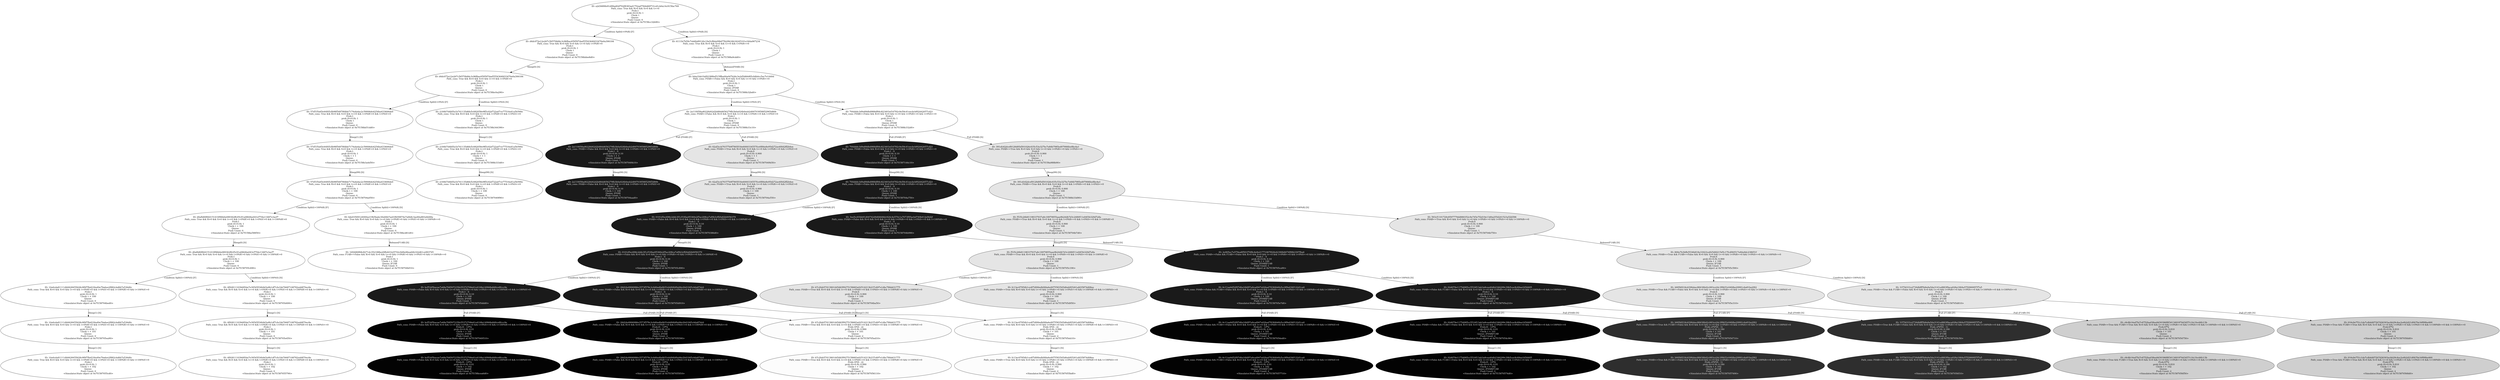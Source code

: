 digraph "./Output/Graphs/./October_01_controled_frequency_S100_R100_tPlus100" {
	<Simulator.State object at 0x7f158cc32b90> [label="ID: a2d3689fe91d99ad02f702f8383ad1752ad7564d69731cd1cb0a14c915fac769
Path_cons: True && R>0 && S>0 && t>=0
Prob:1
prob (S=0.9): 1
Clock: t
Queue: 
Push Count: 0
<Simulator.State object at 0x7f158cc32b90>" fillcolor=gray100 fontcolor=Black style=filled]
	<Simulator.State object at 0x7f158cc32b90> -> <Simulator.State object at 0x7f158bbbe8d0> [label="Condition Split(t+0%R) [F]"]
	<Simulator.State object at 0x7f158cc32b90> -> <Simulator.State object at 0x7f1588a9cdd0> [label="Condition Split(t+0%R) [S]"]
	<Simulator.State object at 0x7f158bbbe8d0> [label="ID: d4dc072e12e267c56570b84c3c96fbac659597dad5554364fd33470e0a306184
Path_cons: True && R>0 && S>0 && t>=0 && t+0%R!=0
Prob:1
prob (S=0.9): 1
Clock: t
Queue: 
Push Count: 0
<Simulator.State object at 0x7f158bbbe8d0>" fillcolor=gray100 fontcolor=Black style=filled]
	<Simulator.State object at 0x7f158bbbe8d0> -> <Simulator.State object at 0x7f158bc0a290> [label="Sleep(0) [S]"]
	<Simulator.State object at 0x7f1588a9cdd0> [label="ID: 6111fe7b59c7eb6fa89120c19a5cf8da09b675b29b34b34245101e344a067234
Path_cons: True && R>0 && S>0 && t>=0 && t+0%R==0
Prob:1
prob (S=0.9): 1
Clock: t
Queue: 
Push Count: 0
<Simulator.State object at 0x7f1588a9cdd0>" fillcolor=gray100 fontcolor=Black style=filled]
	<Simulator.State object at 0x7f1588a9cdd0> -> <Simulator.State object at 0x7f1588b32bd0> [label="Release(F0AB) [S]"]
	<Simulator.State object at 0x7f158bc0a290> [label="ID: d4dc072e12e267c56570b84c3c96fbac659597dad5554364fd33470e0a306184
Path_cons: True && R>0 && S>0 && t>=0 && t+0%R!=0
Prob:1
prob (S=0.9): 1
Clock: t
Queue: 
Push Count: 0
<Simulator.State object at 0x7f158bc0a290>" fillcolor=gray100 fontcolor=Black style=filled]
	<Simulator.State object at 0x7f158bc0a290> -> <Simulator.State object at 0x7f158bb51dd0> [label="Condition Split(t+0%S) [F]"]
	<Simulator.State object at 0x7f158bc0a290> -> <Simulator.State object at 0x7f158b344390> [label="Condition Split(t+0%S) [S]"]
	<Simulator.State object at 0x7f1588b32bd0> [label="ID: feba1fab1faf02388bd515ffba00a047b26c3e2d5d66d85c0db4cc5ec7e1440d
Path_cons: F0AB==False && R>0 && S>0 && t>=0 && t+0%R==0
Prob:1
prob (S=0.9): 1
Clock: t
Queue: |F0AB
Push Count: 0
<Simulator.State object at 0x7f1588b32bd0>" fillcolor=gray100 fontcolor=Black style=filled]
	<Simulator.State object at 0x7f1588b32bd0> -> <Simulator.State object at 0x7f1588b33c10> [label="Condition Split(t+0%S) [F]"]
	<Simulator.State object at 0x7f1588b32bd0> -> <Simulator.State object at 0x7f1588b332d0> [label="Condition Split(t+0%S) [S]"]
	<Simulator.State object at 0x7f158bb51dd0> [label="ID: 57d535a65e44f45cfb98f54878fdbb7174afa4ac2c59006de4254ba433606de0
Path_cons: True && R>0 && S>0 && t>=0 && t+0%R!=0 && t+0%S!=0
Prob:1
prob (S=0.9): 1
Clock: t
Queue: 
Push Count: 0
<Simulator.State object at 0x7f158bb51dd0>" fillcolor=gray100 fontcolor=Black style=filled]
	<Simulator.State object at 0x7f158bb51dd0> -> <Simulator.State object at 0x7f158b3a4d50> [label="Sleep(1) [S]"]
	<Simulator.State object at 0x7f158b344390> [label="ID: 2184b7d4fd5a1b741135d6fe5c082058e9ff3c02d722a07ce77516a41a5b590e
Path_cons: True && R>0 && S>0 && t>=0 && t+0%R!=0 && t+0%S==0
Prob:1
prob (S=0.9): 1
Clock: t
Queue: 
Push Count: 0
<Simulator.State object at 0x7f158b344390>" fillcolor=gray100 fontcolor=Black style=filled]
	<Simulator.State object at 0x7f158b344390> -> <Simulator.State object at 0x7f1588b333d0> [label="Sleep(1) [S]"]
	<Simulator.State object at 0x7f1588b33c10> [label="ID: 2a110058ad6228d42d2b88dd656279fb3b0a024b0eeb2d00703858852965d80b
Path_cons: F0AB==False && R>0 && S>0 && t>=0 && t+0%R==0 && t+0%S!=0
Prob:1
prob (S=0.9): 1
Clock: t
Queue: |F0AB
Push Count: 0
<Simulator.State object at 0x7f1588b33c10>" fillcolor=gray100 fontcolor=Black style=filled]
	<Simulator.State object at 0x7f1588b33c10> -> <Simulator.State object at 0x7f1587049b10> [label="Pull (F0AB) [F]"]
	<Simulator.State object at 0x7f1588b33c10> -> <Simulator.State object at 0x7f1587049b50> [label="Pull (F0AB) [S]"]
	<Simulator.State object at 0x7f1588b332d0> [label="ID: 764dddc3d9a89dbd988df84c823403ef16782c9e59c41eecbcbf02442657cd21
Path_cons: F0AB==False && R>0 && S>0 && t>=0 && t+0%R==0 && t+0%S==0
Prob:1
prob (S=0.9): 1
Clock: t
Queue: |F0AB
Push Count: 0
<Simulator.State object at 0x7f1588b332d0>" fillcolor=gray100 fontcolor=Black style=filled]
	<Simulator.State object at 0x7f1588b332d0> -> <Simulator.State object at 0x7f1587144c10> [label="Pull (F0AB) [F]"]
	<Simulator.State object at 0x7f1588b332d0> -> <Simulator.State object at 0x7f158a988b90> [label="Pull (F0AB) [S]"]
	<Simulator.State object at 0x7f158b3a4d50> [label="ID: 57d535a65e44f45cfb98f54878fdbb7174afa4ac2c59006de4254ba433606de0
Path_cons: True && R>0 && S>0 && t>=0 && t+0%R!=0 && t+0%S!=0
Prob:1
prob (S=0.9): 1
Clock: t + 1
Queue: 
Push Count: 0
<Simulator.State object at 0x7f158b3a4d50>" fillcolor=gray100 fontcolor=Black style=filled]
	<Simulator.State object at 0x7f158b3a4d50> -> <Simulator.State object at 0x7f158704a050> [label="Sleep(99) [S]"]
	<Simulator.State object at 0x7f1588b333d0> [label="ID: 2184b7d4fd5a1b741135d6fe5c082058e9ff3c02d722a07ce77516a41a5b590e
Path_cons: True && R>0 && S>0 && t>=0 && t+0%R!=0 && t+0%S==0
Prob:1
prob (S=0.9): 1
Clock: t + 1
Queue: 
Push Count: 0
<Simulator.State object at 0x7f1588b333d0>" fillcolor=gray100 fontcolor=Black style=filled]
	<Simulator.State object at 0x7f1588b333d0> -> <Simulator.State object at 0x7f1587049f90> [label="Sleep(99) [S]"]
	<Simulator.State object at 0x7f1587049b10> [label="ID: 2a110058ad6228d42d2b88dd656279fb3b0a024b0eeb2d00703858852965d80b
Path_cons: F0AB==False && R>0 && S>0 && t>=0 && t+0%R==0 && t+0%S!=0
Prob:1 - S
prob (S=0.9): 0.10
Clock: t + 1
Queue: |F0AB
Push Count: 1
<Simulator.State object at 0x7f1587049b10>" fillcolor=gray10 fontcolor=white style=filled]
	<Simulator.State object at 0x7f1587049b10> -> <Simulator.State object at 0x7f158704aad0> [label="Sleep(99) [S]"]
	<Simulator.State object at 0x7f1587049b50> [label="ID: 62af3ccb76377b9f7805f18e6000334557fce0f84e8e95d272ae4f442ff2b4ee
Path_cons: F0AB==True && R>0 && S>0 && t>=0 && t+0%R==0 && t+0%S!=0
Prob:S
prob (S=0.9): 0.900
Clock: t + 1
Queue: 
Push Count: 1
<Simulator.State object at 0x7f1587049b50>" fillcolor=gray90 fontcolor=Black style=filled]
	<Simulator.State object at 0x7f1587049b50> -> <Simulator.State object at 0x7f158704a550> [label="Sleep(99) [S]"]
	<Simulator.State object at 0x7f1587144c10> [label="ID: 764dddc3d9a89dbd988df84c823403ef16782c9e59c41eecbcbf02442657cd21
Path_cons: F0AB==False && R>0 && S>0 && t>=0 && t+0%R==0 && t+0%S==0
Prob:1 - S
prob (S=0.9): 0.10
Clock: t + 1
Queue: |F0AB
Push Count: 1
<Simulator.State object at 0x7f1587144c10>" fillcolor=gray10 fontcolor=white style=filled]
	<Simulator.State object at 0x7f1587144c10> -> <Simulator.State object at 0x7f158704a750> [label="Sleep(99) [S]"]
	<Simulator.State object at 0x7f158a988b90> [label="ID: 391efc62dcef9128d95d501026c035c53e327bc7e84b7985ed07906fee8bc4a1
Path_cons: F0AB==True && R>0 && S>0 && t>=0 && t+0%R==0 && t+0%S==0
Prob:S
prob (S=0.9): 0.900
Clock: t + 1
Queue: 
Push Count: 1
<Simulator.State object at 0x7f158a988b90>" fillcolor=gray90 fontcolor=Black style=filled]
	<Simulator.State object at 0x7f158a988b90> -> <Simulator.State object at 0x7f1588b33d90> [label="Sleep(99) [S]"]
	<Simulator.State object at 0x7f158704a050> [label="ID: 57d535a65e44f45cfb98f54878fdbb7174afa4ac2c59006de4254ba433606de0
Path_cons: True && R>0 && S>0 && t>=0 && t+0%R!=0 && t+0%S!=0
Prob:1
prob (S=0.9): 1
Clock: t + 100
Queue: 
Push Count: 0
<Simulator.State object at 0x7f158704a050>" fillcolor=gray100 fontcolor=Black style=filled]
	<Simulator.State object at 0x7f158704a050> -> <Simulator.State object at 0x7f158be58850> [label="Condition Split(t+100%R) [F]"]
	<Simulator.State object at 0x7f158704a050> -> <Simulator.State object at 0x7f158bcd61d0> [label="Condition Split(t+100%R) [S]"]
	<Simulator.State object at 0x7f1587049f90> [label="ID: 2184b7d4fd5a1b741135d6fe5c082058e9ff3c02d722a07ce77516a41a5b590e
Path_cons: True && R>0 && S>0 && t>=0 && t+0%R!=0 && t+0%S==0
Prob:1
prob (S=0.9): 1
Clock: t + 100
Queue: 
Push Count: 0
<Simulator.State object at 0x7f1587049f90>" fillcolor=gray100 fontcolor=Black style=filled]
	<Simulator.State object at 0x7f158704aad0> [label="ID: 2a110058ad6228d42d2b88dd656279fb3b0a024b0eeb2d00703858852965d80b
Path_cons: F0AB==False && R>0 && S>0 && t>=0 && t+0%R==0 && t+0%S!=0
Prob:1 - S
prob (S=0.9): 0.10
Clock: t + 100
Queue: |F0AB
Push Count: 1
<Simulator.State object at 0x7f158704aad0>" fillcolor=gray10 fontcolor=white style=filled]
	<Simulator.State object at 0x7f158704a550> [label="ID: 62af3ccb76377b9f7805f18e6000334557fce0f84e8e95d272ae4f442ff2b4ee
Path_cons: F0AB==True && R>0 && S>0 && t>=0 && t+0%R==0 && t+0%S!=0
Prob:S
prob (S=0.9): 0.900
Clock: t + 100
Queue: 
Push Count: 1
<Simulator.State object at 0x7f158704a550>" fillcolor=gray90 fontcolor=Black style=filled]
	<Simulator.State object at 0x7f158704a750> [label="ID: 764dddc3d9a89dbd988df84c823403ef16782c9e59c41eecbcbf02442657cd21
Path_cons: F0AB==False && R>0 && S>0 && t>=0 && t+0%R==0 && t+0%S==0
Prob:1 - S
prob (S=0.9): 0.10
Clock: t + 100
Queue: |F0AB
Push Count: 1
<Simulator.State object at 0x7f158704a750>" fillcolor=gray10 fontcolor=white style=filled]
	<Simulator.State object at 0x7f158704a750> -> <Simulator.State object at 0x7f15870386d0> [label="Condition Split(t+100%R) [F]"]
	<Simulator.State object at 0x7f158704a750> -> <Simulator.State object at 0x7f158704b990> [label="Condition Split(t+100%R) [S]"]
	<Simulator.State object at 0x7f1588b33d90> [label="ID: 391efc62dcef9128d95d501026c035c53e327bc7e84b7985ed07906fee8bc4a1
Path_cons: F0AB==True && R>0 && S>0 && t>=0 && t+0%R==0 && t+0%S==0
Prob:S
prob (S=0.9): 0.900
Clock: t + 100
Queue: 
Push Count: 1
<Simulator.State object at 0x7f1588b33d90>" fillcolor=gray90 fontcolor=Black style=filled]
	<Simulator.State object at 0x7f1588b33d90> -> <Simulator.State object at 0x7f158704b7d0> [label="Condition Split(t+100%R) [F]"]
	<Simulator.State object at 0x7f1588b33d90> -> <Simulator.State object at 0x7f158704b750> [label="Condition Split(t+100%R) [S]"]
	<Simulator.State object at 0x7f158be58850> [label="ID: d0afb80f844151410f96b0e089362ffc05c91a0864be043cf754e13487e3acf7
Path_cons: True && R>0 && S>0 && t>=0 && t+0%R!=0 && t+0%S!=0 && t+100%R!=0
Prob:1
prob (S=0.9): 1
Clock: t + 100
Queue: 
Push Count: 0
<Simulator.State object at 0x7f158be58850>" fillcolor=gray100 fontcolor=Black style=filled]
	<Simulator.State object at 0x7f158be58850> -> <Simulator.State object at 0x7f158705c490> [label="Sleep(0) [S]"]
	<Simulator.State object at 0x7f158bcd61d0> [label="ID: 6de03509124000a219b5babc30e84b7ae03fb59874e7a6b8c3ae84a883e8d48a
Path_cons: True && R>0 && S>0 && t>=0 && t+0%R!=0 && t+0%S!=0 && t+100%R==0
Prob:1
prob (S=0.9): 1
Clock: t + 100
Queue: 
Push Count: 0
<Simulator.State object at 0x7f158bcd61d0>" fillcolor=gray100 fontcolor=Black style=filled]
	<Simulator.State object at 0x7f158bcd61d0> -> <Simulator.State object at 0x7f158704bf10> [label="Release(F1AB) [S]"]
	<Simulator.State object at 0x7f15870386d0> [label="ID: 0101d5ec696c2ddc3f1cf10fae95360e2f5ac208ca7af0b3cff2fa82b0056379
Path_cons: F0AB==False && R>0 && S>0 && t>=0 && t+0%R==0 && t+0%S==0 && t+100%R!=0
Prob:1 - S
prob (S=0.9): 0.10
Clock: t + 100
Queue: |F0AB
Push Count: 1
<Simulator.State object at 0x7f15870386d0>" fillcolor=gray10 fontcolor=white style=filled]
	<Simulator.State object at 0x7f15870386d0> -> <Simulator.State object at 0x7f158705c890> [label="Sleep(0) [S]"]
	<Simulator.State object at 0x7f158704b990> [label="ID: 3ea5cc83bb91d04742d9dfd648dc924c4e570c1a7673f95acbd740b412ef4d2f
Path_cons: F0AB==False && R>0 && S>0 && t>=0 && t+0%R==0 && t+0%S==0 && t+100%R==0
Prob:1 - S
prob (S=0.9): 0.10
Clock: t + 100
Queue: |F0AB
Push Count: 1
<Simulator.State object at 0x7f158704b990>" fillcolor=gray10 fontcolor=white style=filled]
	<Simulator.State object at 0x7f158704b990> -> <Simulator.State object at 0x7f158705ca90> [label="Release(F1AB) [S]"]
	<Simulator.State object at 0x7f158704b7d0> [label="ID: f535c26b81198337937a8c18979855aae9b24db7d3c2480f11e04f3b329d7e8a
Path_cons: F0AB==True && R>0 && S>0 && t>=0 && t+0%R==0 && t+0%S==0 && t+100%R!=0
Prob:S
prob (S=0.9): 0.900
Clock: t + 100
Queue: 
Push Count: 1
<Simulator.State object at 0x7f158704b7d0>" fillcolor=gray90 fontcolor=Black style=filled]
	<Simulator.State object at 0x7f158704b7d0> -> <Simulator.State object at 0x7f158705c190> [label="Sleep(0) [S]"]
	<Simulator.State object at 0x7f158704b750> [label="ID: 593cf1101729c8597779dd880352c9e745e7f2d19e13d0a255d241523a52b596
Path_cons: F0AB==True && R>0 && S>0 && t>=0 && t+0%R==0 && t+0%S==0 && t+100%R==0
Prob:S
prob (S=0.9): 0.900
Clock: t + 100
Queue: 
Push Count: 1
<Simulator.State object at 0x7f158704b750>" fillcolor=gray90 fontcolor=Black style=filled]
	<Simulator.State object at 0x7f158704b750> -> <Simulator.State object at 0x7f158705c590> [label="Release(F1AB) [S]"]
	<Simulator.State object at 0x7f158705c490> [label="ID: d0afb80f844151410f96b0e089362ffc05c91a0864be043cf754e13487e3acf7
Path_cons: True && R>0 && S>0 && t>=0 && t+0%R!=0 && t+0%S!=0 && t+100%R!=0
Prob:1
prob (S=0.9): 1
Clock: t + 100
Queue: 
Push Count: 0
<Simulator.State object at 0x7f158705c490>" fillcolor=gray100 fontcolor=Black style=filled]
	<Simulator.State object at 0x7f158705c490> -> <Simulator.State object at 0x7f158704bed0> [label="Condition Split(t+100%S) [F]"]
	<Simulator.State object at 0x7f158705c490> -> <Simulator.State object at 0x7f158705d490> [label="Condition Split(t+100%S) [S]"]
	<Simulator.State object at 0x7f158704bf10> [label="ID: 16f2680f68c8271dc352188be29fb441b25742c9d9e96ea64b162d61ce993745
Path_cons: F1AB==False && R>0 && S>0 && t>=0 && t+0%R!=0 && t+0%S!=0 && t+100%R==0
Prob:1
prob (S=0.9): 1
Clock: t + 100
Queue: |F1AB
Push Count: 0
<Simulator.State object at 0x7f158704bf10>" fillcolor=gray100 fontcolor=Black style=filled]
	<Simulator.State object at 0x7f158705c890> [label="ID: 0101d5ec696c2ddc3f1cf10fae95360e2f5ac208ca7af0b3cff2fa82b0056379
Path_cons: F0AB==False && R>0 && S>0 && t>=0 && t+0%R==0 && t+0%S==0 && t+100%R!=0
Prob:1 - S
prob (S=0.9): 0.10
Clock: t + 100
Queue: |F0AB
Push Count: 1
<Simulator.State object at 0x7f158705c890>" fillcolor=gray10 fontcolor=white style=filled]
	<Simulator.State object at 0x7f158705c890> -> <Simulator.State object at 0x7f158705ddd0> [label="Condition Split(t+100%S) [F]"]
	<Simulator.State object at 0x7f158705c890> -> <Simulator.State object at 0x7f158705d910> [label="Condition Split(t+100%S) [S]"]
	<Simulator.State object at 0x7f158705ca90> [label="ID: 2e905ec7a579ea8f591f70f8c4e9e21771067f02fe42390b8474f99b3307fba6
Path_cons: F0AB==False && F1AB==False && R>0 && S>0 && t>=0 && t+0%R==0 && t+0%S==0 && t+100%R==0
Prob:1 - S
prob (S=0.9): 0.10
Clock: t + 100
Queue: |F0AB|F1AB
Push Count: 1
<Simulator.State object at 0x7f158705ca90>" fillcolor=gray10 fontcolor=white style=filled]
	<Simulator.State object at 0x7f158705ca90> -> <Simulator.State object at 0x7f158705e7d0> [label="Condition Split(t+100%S) [F]"]
	<Simulator.State object at 0x7f158705ca90> -> <Simulator.State object at 0x7f158705e210> [label="Condition Split(t+100%S) [S]"]
	<Simulator.State object at 0x7f158705c190> [label="ID: f535c26b81198337937a8c18979855aae9b24db7d3c2480f11e04f3b329d7e8a
Path_cons: F0AB==True && R>0 && S>0 && t>=0 && t+0%R==0 && t+0%S==0 && t+100%R!=0
Prob:S
prob (S=0.9): 0.900
Clock: t + 100
Queue: 
Push Count: 1
<Simulator.State object at 0x7f158705c190>" fillcolor=gray90 fontcolor=Black style=filled]
	<Simulator.State object at 0x7f158705c190> -> <Simulator.State object at 0x7f158704ba50> [label="Condition Split(t+100%S) [F]"]
	<Simulator.State object at 0x7f158705c190> -> <Simulator.State object at 0x7f158705d950> [label="Condition Split(t+100%S) [S]"]
	<Simulator.State object at 0x7f158705c590> [label="ID: 800e7b3bffe5536b818e33023ce825dfd215d5c17fcdf40517e84a9dc238651f
Path_cons: F0AB==True && F1AB==False && R>0 && S>0 && t>=0 && t+0%R==0 && t+0%S==0 && t+100%R==0
Prob:S
prob (S=0.9): 0.900
Clock: t + 100
Queue: |F1AB
Push Count: 1
<Simulator.State object at 0x7f158705c590>" fillcolor=gray90 fontcolor=Black style=filled]
	<Simulator.State object at 0x7f158705c590> -> <Simulator.State object at 0x7f158705e310> [label="Condition Split(t+100%S) [F]"]
	<Simulator.State object at 0x7f158705c590> -> <Simulator.State object at 0x7f158705d810> [label="Condition Split(t+100%S) [S]"]
	<Simulator.State object at 0x7f158704bed0> [label="ID: 10a0cda81111db9428455628c9f0f7fbd230a49a79a6ee2f882cbd6b7a536d0c
Path_cons: True && R>0 && S>0 && t>=0 && t+0%R!=0 && t+0%S!=0 && t+100%R!=0 && t+100%S!=0
Prob:1
prob (S=0.9): 1
Clock: t + 100
Queue: 
Push Count: 0
<Simulator.State object at 0x7f158704bed0>" fillcolor=gray100 fontcolor=Black style=filled]
	<Simulator.State object at 0x7f158704bed0> -> <Simulator.State object at 0x7f158705ea90> [label="Sleep(1) [S]"]
	<Simulator.State object at 0x7f158705d490> [label="ID: 4f928111039d95da7e39545f34b9d3e8b1df7cfa1bb76687108782edd870ec8e
Path_cons: True && R>0 && S>0 && t>=0 && t+0%R!=0 && t+0%S!=0 && t+100%R!=0 && t+100%S==0
Prob:1
prob (S=0.9): 1
Clock: t + 100
Queue: 
Push Count: 0
<Simulator.State object at 0x7f158705d490>" fillcolor=gray100 fontcolor=Black style=filled]
	<Simulator.State object at 0x7f158705d490> -> <Simulator.State object at 0x7f158705e450> [label="Sleep(1) [S]"]
	<Simulator.State object at 0x7f158705ddd0> [label="ID: bcf53d5bacae7a68a768507235fe55372708e61e4108a14f468a8d0ce8fccc9e
Path_cons: F0AB==False && R>0 && S>0 && t>=0 && t+0%R==0 && t+0%S==0 && t+100%R!=0 && t+100%S!=0
Prob:1 - S
prob (S=0.9): 0.10
Clock: t + 100
Queue: |F0AB
Push Count: 1
<Simulator.State object at 0x7f158705ddd0>" fillcolor=gray10 fontcolor=white style=filled]
	<Simulator.State object at 0x7f158705ddd0> -> <Simulator.State object at 0x7f1587049510> [label="Pull (F0AB) [F]"]
	<Simulator.State object at 0x7f158705ddd0> -> <Simulator.State object at 0x7f158705ed10> [label="Pull (F0AB) [S]"]
	<Simulator.State object at 0x7f158705d910> [label="ID: 28d24a9906986e3573f578c3c0d0adfa0b53c6d94bf0a94e2b41045c4da87dc6
Path_cons: F0AB==False && R>0 && S>0 && t>=0 && t+0%R==0 && t+0%S==0 && t+100%R!=0 && t+100%S==0
Prob:1 - S
prob (S=0.9): 0.10
Clock: t + 100
Queue: |F0AB
Push Count: 1
<Simulator.State object at 0x7f158705d910>" fillcolor=gray10 fontcolor=white style=filled]
	<Simulator.State object at 0x7f158705d910> -> <Simulator.State object at 0x7f158705f390> [label="Pull (F0AB) [F]"]
	<Simulator.State object at 0x7f158705d910> -> <Simulator.State object at 0x7f158705eb10> [label="Pull (F0AB) [S]"]
	<Simulator.State object at 0x7f158705e7d0> [label="ID: 6c11aa0d52f97d0a16bf97a9cad947e02bad78384b6fa5cc9f9a036f122d1ca0
Path_cons: F0AB==False && F1AB==False && R>0 && S>0 && t>=0 && t+0%R==0 && t+0%S==0 && t+100%R==0 && t+100%S!=0
Prob:1 - S
prob (S=0.9): 0.10
Clock: t + 100
Queue: |F0AB|F1AB
Push Count: 1
<Simulator.State object at 0x7f158705e7d0>" fillcolor=gray10 fontcolor=white style=filled]
	<Simulator.State object at 0x7f158705e7d0> -> <Simulator.State object at 0x7f1587054ed0> [label="Pull (F0AB) [F]"]
	<Simulator.State object at 0x7f158705e7d0> -> <Simulator.State object at 0x7f1587054710> [label="Pull (F0AB) [S]"]
	<Simulator.State object at 0x7f158705e210> [label="ID: 02d079e1175d085cc5516f13ab3a8cea40db2346299c39b5cac8c69aa1654405
Path_cons: F0AB==False && F1AB==False && R>0 && S>0 && t>=0 && t+0%R==0 && t+0%S==0 && t+100%R==0 && t+100%S==0
Prob:1 - S
prob (S=0.9): 0.10
Clock: t + 100
Queue: |F0AB|F1AB
Push Count: 1
<Simulator.State object at 0x7f158705e210>" fillcolor=gray10 fontcolor=white style=filled]
	<Simulator.State object at 0x7f158705e210> -> <Simulator.State object at 0x7f1587054c90> [label="Pull (F0AB) [F]"]
	<Simulator.State object at 0x7f158705e210> -> <Simulator.State object at 0x7f158705fc50> [label="Pull (F0AB) [S]"]
	<Simulator.State object at 0x7f158704ba50> [label="ID: b7c2feb57413901445db5f9275158683e02514213b237c697e1dbc78bb631775
Path_cons: F0AB==True && R>0 && S>0 && t>=0 && t+0%R==0 && t+0%S==0 && t+100%R!=0 && t+100%S!=0
Prob:S
prob (S=0.9): 0.900
Clock: t + 100
Queue: 
Push Count: 1
<Simulator.State object at 0x7f158704ba50>" fillcolor=gray90 fontcolor=Black style=filled]
	<Simulator.State object at 0x7f158704ba50> -> <Simulator.State object at 0x7f158705ed10> [label="Sleep(1) [S]"]
	<Simulator.State object at 0x7f158705d950> [label="ID: fc13ec07954b1ce4f7d0fdedbf48a6e4975583545d6abf45261afd35874d08ee
Path_cons: F0AB==True && R>0 && S>0 && t>=0 && t+0%R==0 && t+0%S==0 && t+100%R!=0 && t+100%S==0
Prob:S
prob (S=0.9): 0.900
Clock: t + 100
Queue: 
Push Count: 1
<Simulator.State object at 0x7f158705d950>" fillcolor=gray90 fontcolor=Black style=filled]
	<Simulator.State object at 0x7f158705d950> -> <Simulator.State object at 0x7f158705eb10> [label="Sleep(1) [S]"]
	<Simulator.State object at 0x7f158705e310> [label="ID: 26956f234c639fabec88438b42c083ce24c3f9b53c04fdbe29991c6a81ba2f42
Path_cons: F0AB==True && F1AB==False && R>0 && S>0 && t>=0 && t+0%R==0 && t+0%S==0 && t+100%R==0 && t+100%S!=0
Prob:S
prob (S=0.9): 0.900
Clock: t + 100
Queue: |F1AB
Push Count: 1
<Simulator.State object at 0x7f158705e310>" fillcolor=gray90 fontcolor=Black style=filled]
	<Simulator.State object at 0x7f158705e310> -> <Simulator.State object at 0x7f1587054710> [label="Pull (F1AB) [F]"]
	<Simulator.State object at 0x7f158705e310> -> <Simulator.State object at 0x7f1587054750> [label="Pull (F1AB) [S]"]
	<Simulator.State object at 0x7f158705d810> [label="ID: 33754331e2730dbfff5b8a9a5da3141ed883f9aca028a1904a57f2900957f7a5
Path_cons: F0AB==True && F1AB==False && R>0 && S>0 && t>=0 && t+0%R==0 && t+0%S==0 && t+100%R==0 && t+100%S==0
Prob:S
prob (S=0.9): 0.900
Clock: t + 100
Queue: |F1AB
Push Count: 1
<Simulator.State object at 0x7f158705d810>" fillcolor=gray90 fontcolor=Black style=filled]
	<Simulator.State object at 0x7f158705d810> -> <Simulator.State object at 0x7f158705fc50> [label="Pull (F1AB) [F]"]
	<Simulator.State object at 0x7f158705d810> -> <Simulator.State object at 0x7f158705fdd0> [label="Pull (F1AB) [S]"]
	<Simulator.State object at 0x7f158705ea90> [label="ID: 10a0cda81111db9428455628c9f0f7fbd230a49a79a6ee2f882cbd6b7a536d0c
Path_cons: True && R>0 && S>0 && t>=0 && t+0%R!=0 && t+0%S!=0 && t+100%R!=0 && t+100%S!=0
Prob:1
prob (S=0.9): 1
Clock: t + 101
Queue: 
Push Count: 0
<Simulator.State object at 0x7f158705ea90>" fillcolor=gray100 fontcolor=Black style=filled]
	<Simulator.State object at 0x7f158705ea90> -> <Simulator.State object at 0x7f1587055cd0> [label="Sleep(1) [S]"]
	<Simulator.State object at 0x7f158705e450> [label="ID: 4f928111039d95da7e39545f34b9d3e8b1df7cfa1bb76687108782edd870ec8e
Path_cons: True && R>0 && S>0 && t>=0 && t+0%R!=0 && t+0%S!=0 && t+100%R!=0 && t+100%S==0
Prob:1
prob (S=0.9): 1
Clock: t + 101
Queue: 
Push Count: 0
<Simulator.State object at 0x7f158705e450>" fillcolor=gray100 fontcolor=Black style=filled]
	<Simulator.State object at 0x7f158705e450> -> <Simulator.State object at 0x7f1587055790> [label="Sleep(1) [S]"]
	<Simulator.State object at 0x7f1587049510> [label="ID: bcf53d5bacae7a68a768507235fe55372708e61e4108a14f468a8d0ce8fccc9e
Path_cons: F0AB==False && R>0 && S>0 && t>=0 && t+0%R==0 && t+0%S==0 && t+100%R!=0 && t+100%S!=0
Prob:(S - 1)**2
prob (S=0.9): 0.01
Clock: t + 101
Queue: |F0AB
Push Count: 2
<Simulator.State object at 0x7f1587049510>" fillcolor=gray1 fontcolor=white style=filled]
	<Simulator.State object at 0x7f1587049510> -> <Simulator.State object at 0x7f158bcea6d0> [label="Sleep(1) [S]"]
	<Simulator.State object at 0x7f158705ed10> [label="ID: b7c2feb57413901445db5f9275158683e02514213b237c697e1dbc78bb631775
Path_cons: F0AB==True && R>0 && S>0 && t>=0 && t+0%R==0 && t+0%S==0 && t+100%R!=0 && t+100%S!=0
Prob:-S*(S - 2)
prob (S=0.9): 0.990
Clock: t + 101
Queue: 
Push Count: 2
<Simulator.State object at 0x7f158705ed10>" fillcolor=gray99 fontcolor=Black style=filled]
	<Simulator.State object at 0x7f158705ed10> -> <Simulator.State object at 0x7f1587056110> [label="Sleep(1) [S]"]
	<Simulator.State object at 0x7f158705f390> [label="ID: 28d24a9906986e3573f578c3c0d0adfa0b53c6d94bf0a94e2b41045c4da87dc6
Path_cons: F0AB==False && R>0 && S>0 && t>=0 && t+0%R==0 && t+0%S==0 && t+100%R!=0 && t+100%S==0
Prob:(S - 1)**2
prob (S=0.9): 0.01
Clock: t + 101
Queue: |F0AB
Push Count: 2
<Simulator.State object at 0x7f158705f390>" fillcolor=gray1 fontcolor=white style=filled]
	<Simulator.State object at 0x7f158705f390> -> <Simulator.State object at 0x7f1587055f10> [label="Sleep(1) [S]"]
	<Simulator.State object at 0x7f158705eb10> [label="ID: fc13ec07954b1ce4f7d0fdedbf48a6e4975583545d6abf45261afd35874d08ee
Path_cons: F0AB==True && R>0 && S>0 && t>=0 && t+0%R==0 && t+0%S==0 && t+100%R!=0 && t+100%S==0
Prob:-S*(S - 2)
prob (S=0.9): 0.990
Clock: t + 101
Queue: 
Push Count: 2
<Simulator.State object at 0x7f158705eb10>" fillcolor=gray99 fontcolor=Black style=filled]
	<Simulator.State object at 0x7f158705eb10> -> <Simulator.State object at 0x7f1587055bd0> [label="Sleep(1) [S]"]
	<Simulator.State object at 0x7f1587054ed0> [label="ID: 6c11aa0d52f97d0a16bf97a9cad947e02bad78384b6fa5cc9f9a036f122d1ca0
Path_cons: F0AB==False && F1AB==False && R>0 && S>0 && t>=0 && t+0%R==0 && t+0%S==0 && t+100%R==0 && t+100%S!=0
Prob:(S - 1)**2
prob (S=0.9): 0.01
Clock: t + 101
Queue: |F0AB|F1AB
Push Count: 2
<Simulator.State object at 0x7f1587054ed0>" fillcolor=gray1 fontcolor=white style=filled]
	<Simulator.State object at 0x7f1587054ed0> -> <Simulator.State object at 0x7f1587057710> [label="Sleep(1) [S]"]
	<Simulator.State object at 0x7f1587054710> [label="ID: 26956f234c639fabec88438b42c083ce24c3f9b53c04fdbe29991c6a81ba2f42
Path_cons: F0AB==True && F1AB==False && R>0 && S>0 && t>=0 && t+0%R==0 && t+0%S==0 && t+100%R==0 && t+100%S!=0
Prob:-2*S*(S - 1)
prob (S=0.9): 0.180
Clock: t + 101
Queue: |F1AB
Push Count: 2
<Simulator.State object at 0x7f1587054710>" fillcolor=gray18 fontcolor=white style=filled]
	<Simulator.State object at 0x7f1587054710> -> <Simulator.State object at 0x7f1587057490> [label="Sleep(1) [S]"]
	<Simulator.State object at 0x7f1587054c90> [label="ID: 02d079e1175d085cc5516f13ab3a8cea40db2346299c39b5cac8c69aa1654405
Path_cons: F0AB==False && F1AB==False && R>0 && S>0 && t>=0 && t+0%R==0 && t+0%S==0 && t+100%R==0 && t+100%S==0
Prob:(S - 1)**2
prob (S=0.9): 0.01
Clock: t + 101
Queue: |F0AB|F1AB
Push Count: 2
<Simulator.State object at 0x7f1587054c90>" fillcolor=gray1 fontcolor=white style=filled]
	<Simulator.State object at 0x7f1587054c90> -> <Simulator.State object at 0x7f15870574d0> [label="Sleep(1) [S]"]
	<Simulator.State object at 0x7f158705fc50> [label="ID: 33754331e2730dbfff5b8a9a5da3141ed883f9aca028a1904a57f2900957f7a5
Path_cons: F0AB==True && F1AB==False && R>0 && S>0 && t>=0 && t+0%R==0 && t+0%S==0 && t+100%R==0 && t+100%S==0
Prob:-2*S*(S - 1)
prob (S=0.9): 0.180
Clock: t + 101
Queue: |F1AB
Push Count: 2
<Simulator.State object at 0x7f158705fc50>" fillcolor=gray18 fontcolor=white style=filled]
	<Simulator.State object at 0x7f158705fc50> -> <Simulator.State object at 0x7f1587056f10> [label="Sleep(1) [S]"]
	<Simulator.State object at 0x7f1587054750> [label="ID: c8c8b14ed7fa7c6752bad38ea9d30396f8f3413491874d3457c14c1bcd4fc13b
Path_cons: F0AB==True && F1AB==True && R>0 && S>0 && t>=0 && t+0%R==0 && t+0%S==0 && t+100%R==0 && t+100%S!=0
Prob:S**2
prob (S=0.9): 0.810
Clock: t + 101
Queue: 
Push Count: 2
<Simulator.State object at 0x7f1587054750>" fillcolor=gray81 fontcolor=Black style=filled]
	<Simulator.State object at 0x7f1587054750> -> <Simulator.State object at 0x7f1587056f50> [label="Sleep(1) [S]"]
	<Simulator.State object at 0x7f158705fdd0> [label="ID: 016c0e751c1da7cdb4d072b7d26303acbb29c4ac2a4b2d21d0b70e3df99be460
Path_cons: F0AB==True && F1AB==True && R>0 && S>0 && t>=0 && t+0%R==0 && t+0%S==0 && t+100%R==0 && t+100%S==0
Prob:S**2
prob (S=0.9): 0.810
Clock: t + 101
Queue: 
Push Count: 2
<Simulator.State object at 0x7f158705fdd0>" fillcolor=gray81 fontcolor=Black style=filled]
	<Simulator.State object at 0x7f158705fdd0> -> <Simulator.State object at 0x7f15870568d0> [label="Sleep(1) [S]"]
	<Simulator.State object at 0x7f1587055cd0> [label="ID: 10a0cda81111db9428455628c9f0f7fbd230a49a79a6ee2f882cbd6b7a536d0c
Path_cons: True && R>0 && S>0 && t>=0 && t+0%R!=0 && t+0%S!=0 && t+100%R!=0 && t+100%S!=0
Prob:1
prob (S=0.9): 1
Clock: t + 102
Queue: 
Push Count: 0
<Simulator.State object at 0x7f1587055cd0>" fillcolor=gray100 fontcolor=Black style=filled]
	<Simulator.State object at 0x7f1587055790> [label="ID: 4f928111039d95da7e39545f34b9d3e8b1df7cfa1bb76687108782edd870ec8e
Path_cons: True && R>0 && S>0 && t>=0 && t+0%R!=0 && t+0%S!=0 && t+100%R!=0 && t+100%S==0
Prob:1
prob (S=0.9): 1
Clock: t + 102
Queue: 
Push Count: 0
<Simulator.State object at 0x7f1587055790>" fillcolor=gray100 fontcolor=Black style=filled]
	<Simulator.State object at 0x7f158bcea6d0> [label="ID: bcf53d5bacae7a68a768507235fe55372708e61e4108a14f468a8d0ce8fccc9e
Path_cons: F0AB==False && R>0 && S>0 && t>=0 && t+0%R==0 && t+0%S==0 && t+100%R!=0 && t+100%S!=0
Prob:(S - 1)**2
prob (S=0.9): 0.01
Clock: t + 102
Queue: |F0AB
Push Count: 2
<Simulator.State object at 0x7f158bcea6d0>" fillcolor=gray1 fontcolor=white style=filled]
	<Simulator.State object at 0x7f1587056110> [label="ID: b7c2feb57413901445db5f9275158683e02514213b237c697e1dbc78bb631775
Path_cons: F0AB==True && R>0 && S>0 && t>=0 && t+0%R==0 && t+0%S==0 && t+100%R!=0 && t+100%S!=0
Prob:-S*(S - 2)
prob (S=0.9): 0.990
Clock: t + 102
Queue: 
Push Count: 2
<Simulator.State object at 0x7f1587056110>" fillcolor=gray99 fontcolor=Black style=filled]
	<Simulator.State object at 0x7f1587055f10> [label="ID: 28d24a9906986e3573f578c3c0d0adfa0b53c6d94bf0a94e2b41045c4da87dc6
Path_cons: F0AB==False && R>0 && S>0 && t>=0 && t+0%R==0 && t+0%S==0 && t+100%R!=0 && t+100%S==0
Prob:(S - 1)**2
prob (S=0.9): 0.01
Clock: t + 102
Queue: |F0AB
Push Count: 2
<Simulator.State object at 0x7f1587055f10>" fillcolor=gray1 fontcolor=white style=filled]
	<Simulator.State object at 0x7f1587055bd0> [label="ID: fc13ec07954b1ce4f7d0fdedbf48a6e4975583545d6abf45261afd35874d08ee
Path_cons: F0AB==True && R>0 && S>0 && t>=0 && t+0%R==0 && t+0%S==0 && t+100%R!=0 && t+100%S==0
Prob:-S*(S - 2)
prob (S=0.9): 0.990
Clock: t + 102
Queue: 
Push Count: 2
<Simulator.State object at 0x7f1587055bd0>" fillcolor=gray99 fontcolor=Black style=filled]
	<Simulator.State object at 0x7f1587057710> [label="ID: 6c11aa0d52f97d0a16bf97a9cad947e02bad78384b6fa5cc9f9a036f122d1ca0
Path_cons: F0AB==False && F1AB==False && R>0 && S>0 && t>=0 && t+0%R==0 && t+0%S==0 && t+100%R==0 && t+100%S!=0
Prob:(S - 1)**2
prob (S=0.9): 0.01
Clock: t + 102
Queue: |F0AB|F1AB
Push Count: 2
<Simulator.State object at 0x7f1587057710>" fillcolor=gray1 fontcolor=white style=filled]
	<Simulator.State object at 0x7f1587057490> [label="ID: 26956f234c639fabec88438b42c083ce24c3f9b53c04fdbe29991c6a81ba2f42
Path_cons: F0AB==True && F1AB==False && R>0 && S>0 && t>=0 && t+0%R==0 && t+0%S==0 && t+100%R==0 && t+100%S!=0
Prob:-2*S*(S - 1)
prob (S=0.9): 0.180
Clock: t + 102
Queue: |F1AB
Push Count: 2
<Simulator.State object at 0x7f1587057490>" fillcolor=gray18 fontcolor=white style=filled]
	<Simulator.State object at 0x7f15870574d0> [label="ID: 02d079e1175d085cc5516f13ab3a8cea40db2346299c39b5cac8c69aa1654405
Path_cons: F0AB==False && F1AB==False && R>0 && S>0 && t>=0 && t+0%R==0 && t+0%S==0 && t+100%R==0 && t+100%S==0
Prob:(S - 1)**2
prob (S=0.9): 0.01
Clock: t + 102
Queue: |F0AB|F1AB
Push Count: 2
<Simulator.State object at 0x7f15870574d0>" fillcolor=gray1 fontcolor=white style=filled]
	<Simulator.State object at 0x7f1587056f10> [label="ID: 33754331e2730dbfff5b8a9a5da3141ed883f9aca028a1904a57f2900957f7a5
Path_cons: F0AB==True && F1AB==False && R>0 && S>0 && t>=0 && t+0%R==0 && t+0%S==0 && t+100%R==0 && t+100%S==0
Prob:-2*S*(S - 1)
prob (S=0.9): 0.180
Clock: t + 102
Queue: |F1AB
Push Count: 2
<Simulator.State object at 0x7f1587056f10>" fillcolor=gray18 fontcolor=white style=filled]
	<Simulator.State object at 0x7f1587056f50> [label="ID: c8c8b14ed7fa7c6752bad38ea9d30396f8f3413491874d3457c14c1bcd4fc13b
Path_cons: F0AB==True && F1AB==True && R>0 && S>0 && t>=0 && t+0%R==0 && t+0%S==0 && t+100%R==0 && t+100%S!=0
Prob:S**2
prob (S=0.9): 0.810
Clock: t + 102
Queue: 
Push Count: 2
<Simulator.State object at 0x7f1587056f50>" fillcolor=gray81 fontcolor=Black style=filled]
	<Simulator.State object at 0x7f15870568d0> [label="ID: 016c0e751c1da7cdb4d072b7d26303acbb29c4ac2a4b2d21d0b70e3df99be460
Path_cons: F0AB==True && F1AB==True && R>0 && S>0 && t>=0 && t+0%R==0 && t+0%S==0 && t+100%R==0 && t+100%S==0
Prob:S**2
prob (S=0.9): 0.810
Clock: t + 102
Queue: 
Push Count: 2
<Simulator.State object at 0x7f15870568d0>" fillcolor=gray81 fontcolor=Black style=filled]
}

